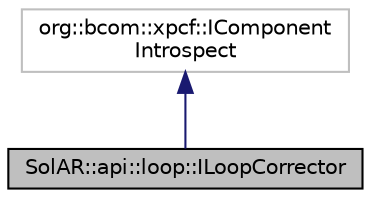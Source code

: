 digraph "SolAR::api::loop::ILoopCorrector"
{
 // LATEX_PDF_SIZE
  edge [fontname="Helvetica",fontsize="10",labelfontname="Helvetica",labelfontsize="10"];
  node [fontname="Helvetica",fontsize="10",shape=record];
  Node1 [label="SolAR::api::loop::ILoopCorrector",height=0.2,width=0.4,color="black", fillcolor="grey75", style="filled", fontcolor="black",tooltip="Optimizes a system of 3D points and keyframes from a loop closing detection.  UUID: 8f05eea8-c1c6-11e..."];
  Node2 -> Node1 [dir="back",color="midnightblue",fontsize="10",style="solid",fontname="Helvetica"];
  Node2 [label="org::bcom::xpcf::IComponent\lIntrospect",height=0.2,width=0.4,color="grey75", fillcolor="white", style="filled",tooltip=" "];
}
